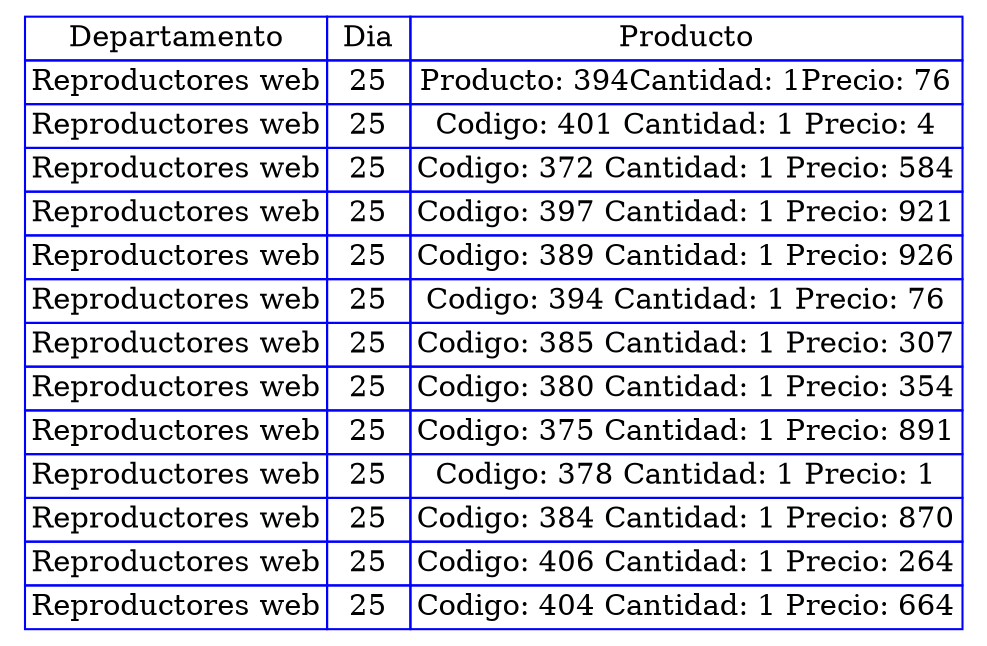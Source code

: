 digraph {
    tbl[
     shape=plaintext
     label=<
     <table border='0' cellborder='1' color='blue' cellspacing='0'>
<tr> <td>Departamento</td> <td> Dia </td> <td>Producto</td></tr>
<tr>
<td>Reproductores web</td>
<td>25</td>
<td>Producto: 394
Cantidad: 1
Precio: 76</td>
</tr><tr>
<td>Reproductores web</td>
<td>25</td>
<td>Codigo: 401 
Cantidad: 1 
Precio: 4</td>
</tr>
<tr>
<td>Reproductores web</td>
<td>25</td>
<td>Codigo: 372 
Cantidad: 1 
Precio: 584</td>
</tr>
<tr>
<td>Reproductores web</td>
<td>25</td>
<td>Codigo: 397 
Cantidad: 1 
Precio: 921</td>
</tr>
<tr>
<td>Reproductores web</td>
<td>25</td>
<td>Codigo: 389 
Cantidad: 1 
Precio: 926</td>
</tr>
<tr>
<td>Reproductores web</td>
<td>25</td>
<td>Codigo: 394 
Cantidad: 1 
Precio: 76</td>
</tr>
<tr>
<td>Reproductores web</td>
<td>25</td>
<td>Codigo: 385 
Cantidad: 1 
Precio: 307</td>
</tr>
<tr>
<td>Reproductores web</td>
<td>25</td>
<td>Codigo: 380 
Cantidad: 1 
Precio: 354</td>
</tr>
<tr>
<td>Reproductores web</td>
<td>25</td>
<td>Codigo: 375 
Cantidad: 1 
Precio: 891</td>
</tr>
<tr>
<td>Reproductores web</td>
<td>25</td>
<td>Codigo: 378 
Cantidad: 1 
Precio: 1</td>
</tr>
<tr>
<td>Reproductores web</td>
<td>25</td>
<td>Codigo: 384 
Cantidad: 1 
Precio: 870</td>
</tr>
<tr>
<td>Reproductores web</td>
<td>25</td>
<td>Codigo: 406 
Cantidad: 1 
Precio: 264</td>
</tr>
<tr>
<td>Reproductores web</td>
<td>25</td>
<td>Codigo: 404 
Cantidad: 1 
Precio: 664</td>
</tr>
</table>
    >];
}